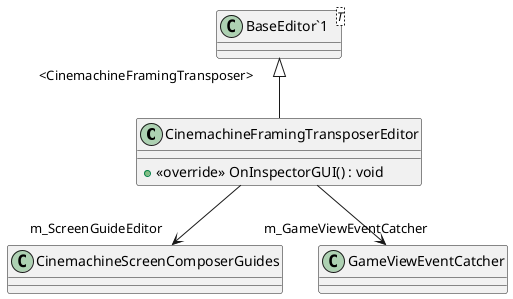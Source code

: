 @startuml
class CinemachineFramingTransposerEditor {
    + <<override>> OnInspectorGUI() : void
}
class "BaseEditor`1"<T> {
}
"BaseEditor`1" "<CinemachineFramingTransposer>" <|-- CinemachineFramingTransposerEditor
CinemachineFramingTransposerEditor --> "m_ScreenGuideEditor" CinemachineScreenComposerGuides
CinemachineFramingTransposerEditor --> "m_GameViewEventCatcher" GameViewEventCatcher
@enduml
